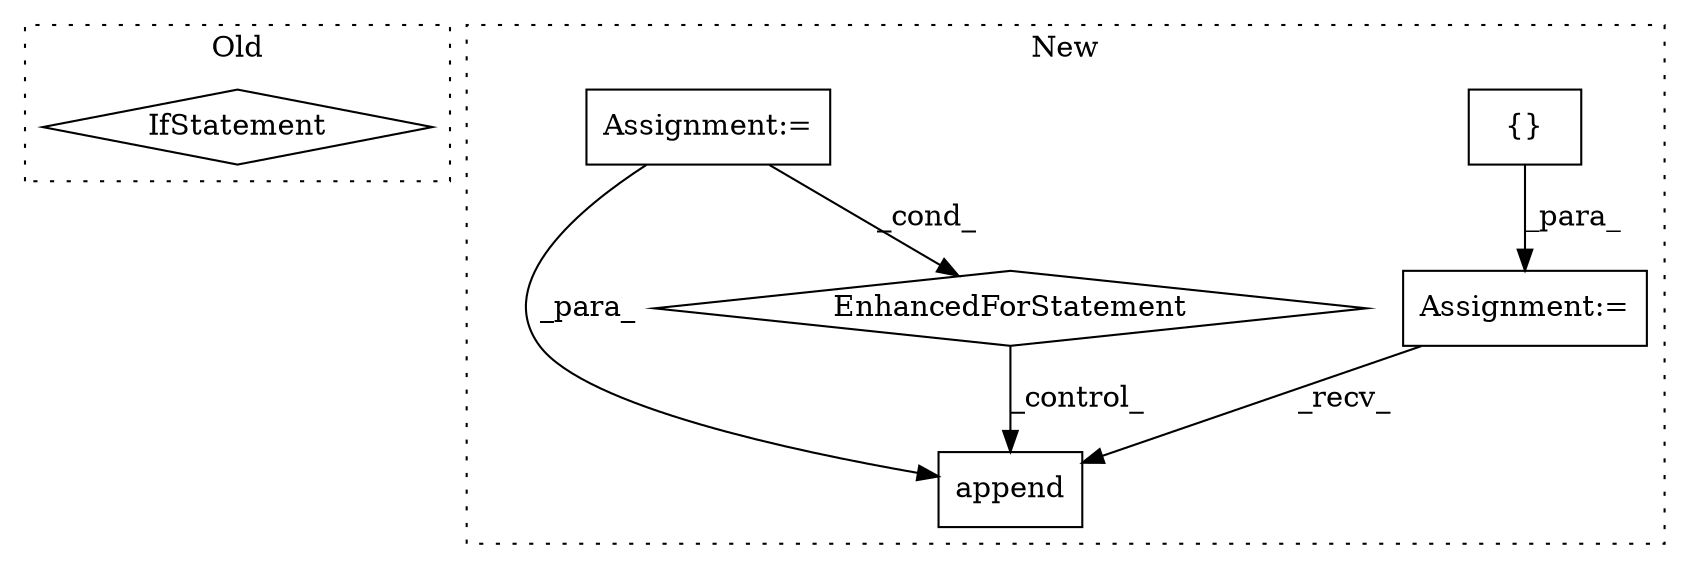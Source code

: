 digraph G {
subgraph cluster0 {
1 [label="IfStatement" a="25" s="1090" l="53" shape="diamond"];
label = "Old";
style="dotted";
}
subgraph cluster1 {
2 [label="append" a="32" s="1462,1565" l="7,1" shape="box"];
3 [label="{}" a="4" s="922" l="2" shape="box"];
4 [label="Assignment:=" a="7" s="912" l="1" shape="box"];
5 [label="Assignment:=" a="7" s="1035,1138" l="57,2" shape="box"];
6 [label="EnhancedForStatement" a="70" s="1035,1138" l="57,2" shape="diamond"];
label = "New";
style="dotted";
}
3 -> 4 [label="_para_"];
4 -> 2 [label="_recv_"];
5 -> 6 [label="_cond_"];
5 -> 2 [label="_para_"];
6 -> 2 [label="_control_"];
}